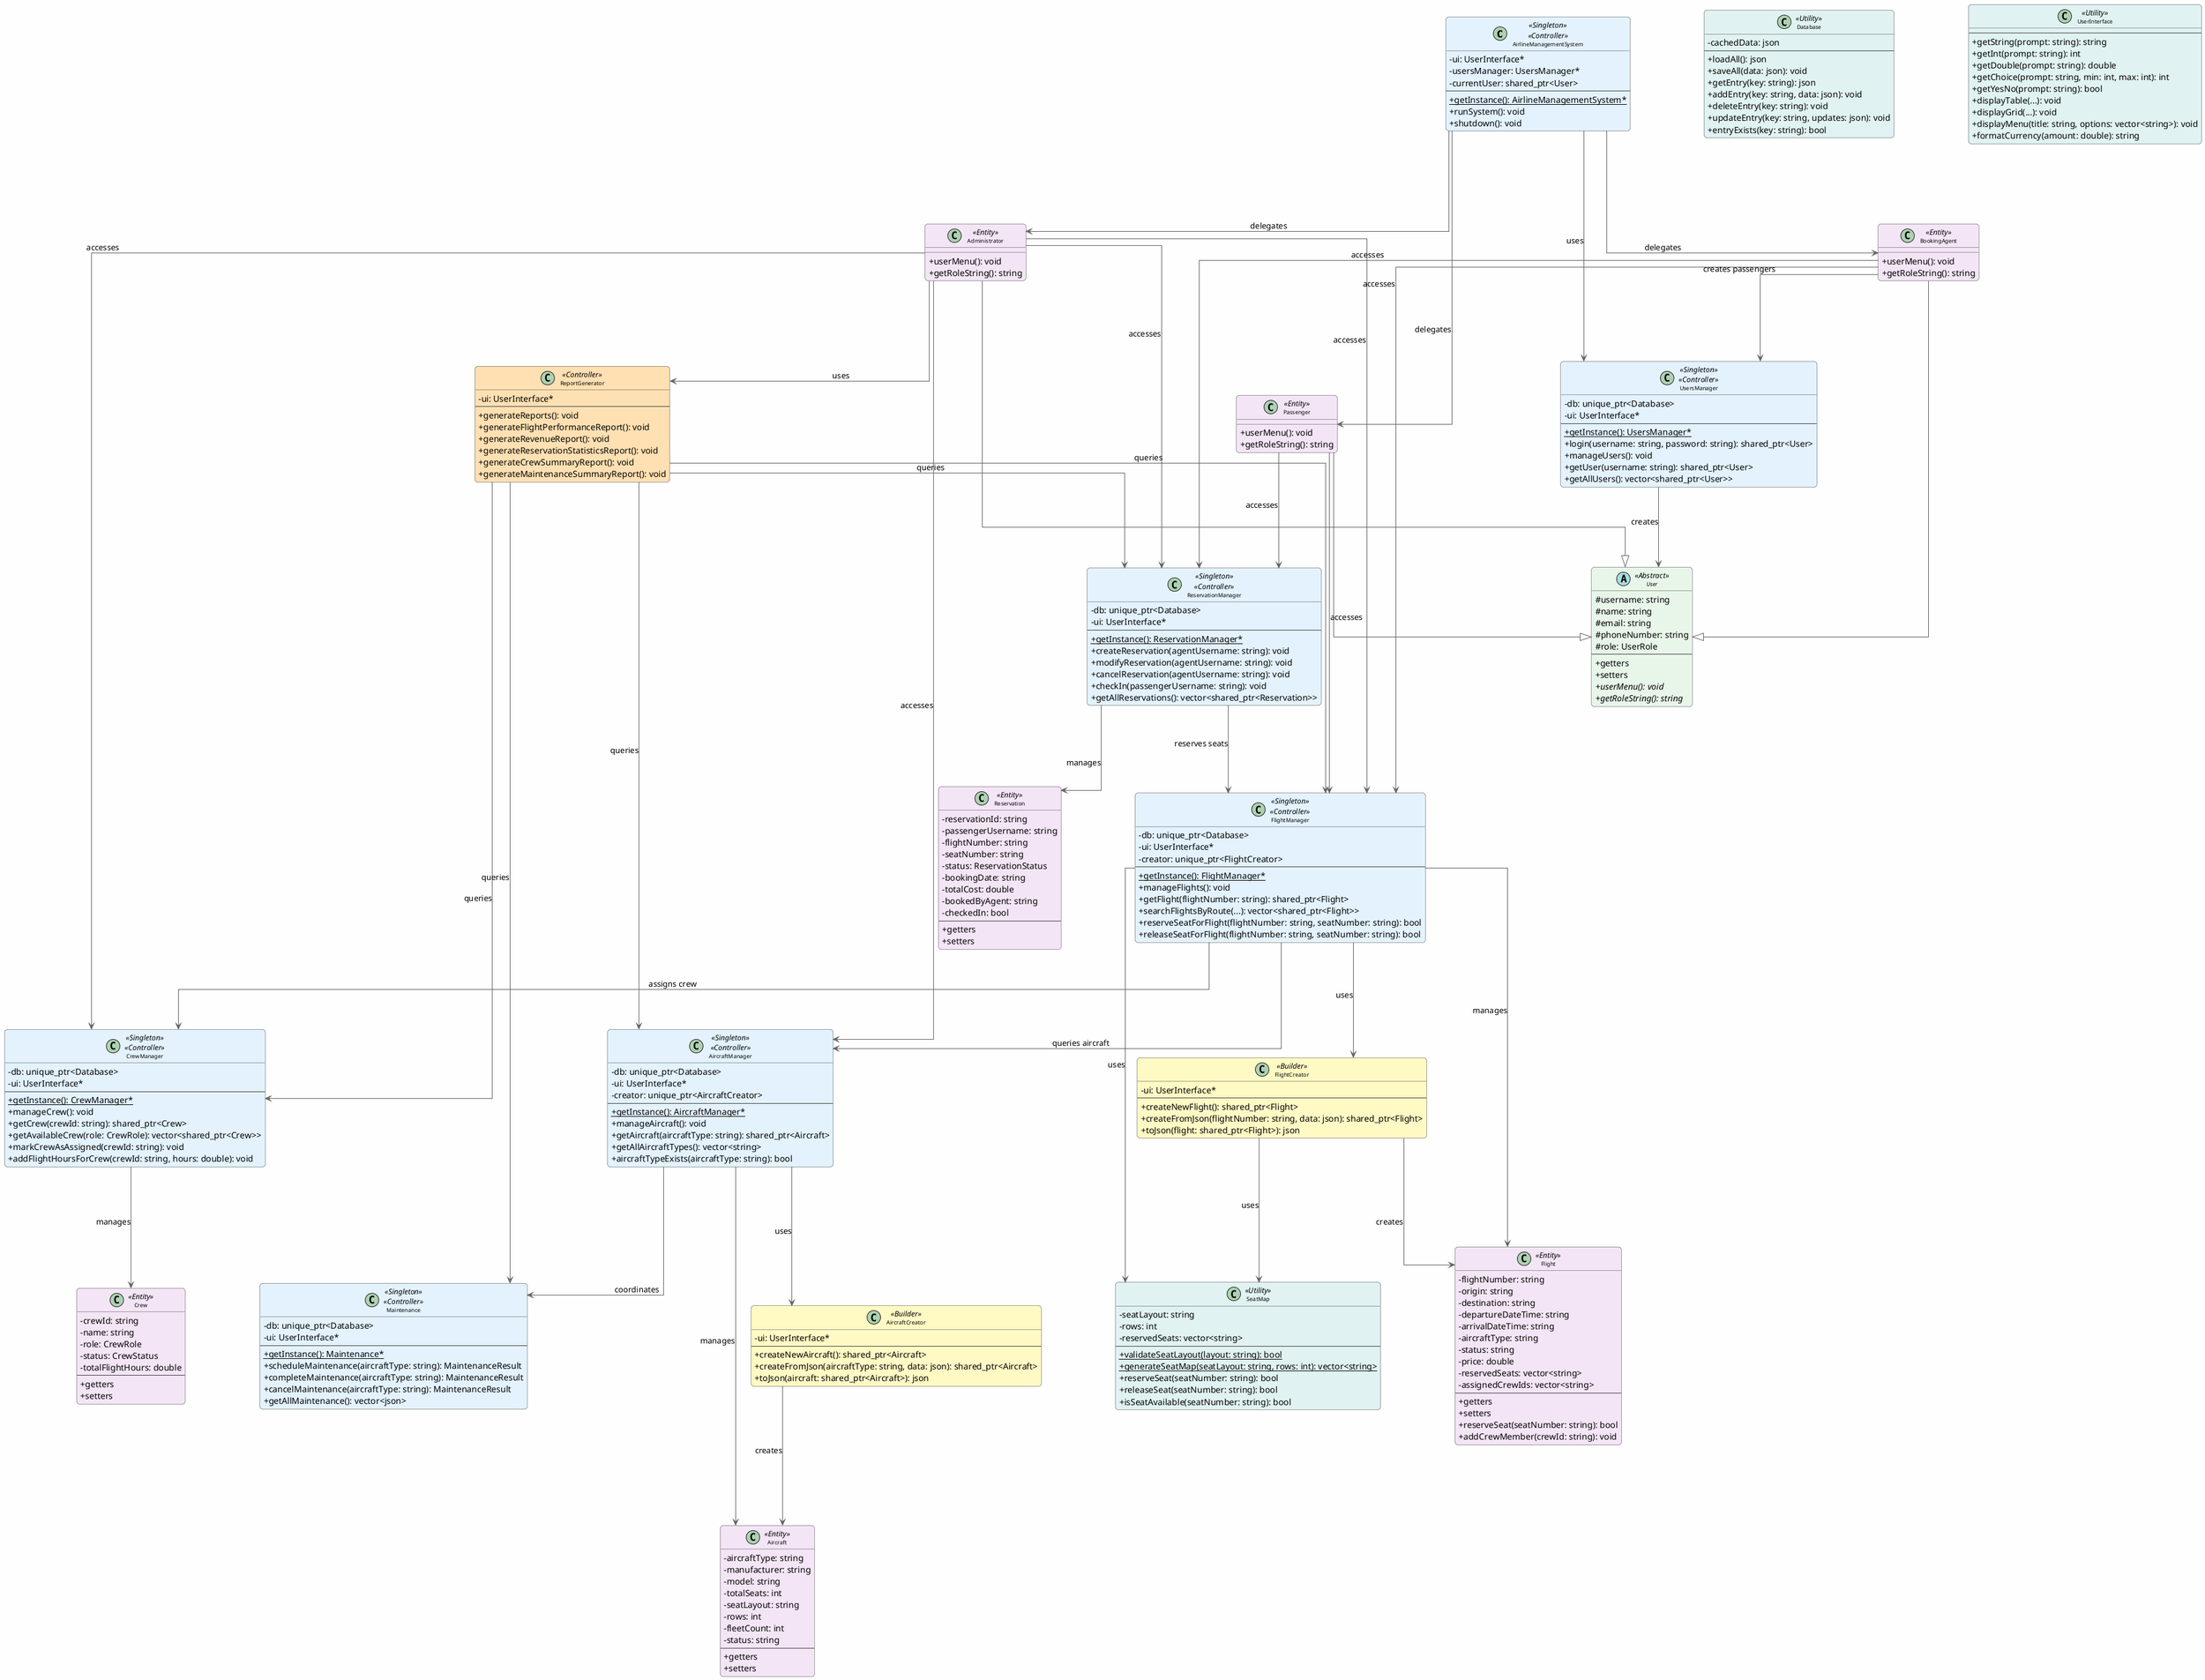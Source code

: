 @startuml Airline_Management_System

' ==================== Styling Configuration ====================
skinparam classAttributeIconSize 0
skinparam linetype ortho
skinparam backgroundColor #FEFEFE
skinparam roundcorner 10
skinparam shadowing false
skinparam nodesep 120
skinparam ranksep 130
skinparam minClassWidth 120

' Class styling
skinparam class {
  BackgroundColor<<Abstract>> #E8F5E9
  BackgroundColor<<Singleton>> #E3F2FD
  BackgroundColor<<Entity>> #F3E5F5
  BackgroundColor<<Controller>> #FFE0B2
  BackgroundColor<<Utility>> #E0F2F1
  BackgroundColor<<Builder>> #FFF9C4
  BorderColor #424242
  ArrowColor #616161
  FontName Arial
  FontSize 9
}

' Entry Point
class AirlineManagementSystem <<Singleton>> <<Controller>> {
  - ui: UserInterface*
  - usersManager: UsersManager*
  - currentUser: shared_ptr<User>
  ---
  + {static} getInstance(): AirlineManagementSystem*
  + runSystem(): void
  + shutdown(): void
}

' User Management
abstract class User <<Abstract>> {
  # username: string
  # name: string
  # email: string
  # phoneNumber: string
  # role: UserRole
  ---
  + getters
  + setters
  + {abstract} userMenu(): void
  + {abstract} getRoleString(): string
}

class Administrator <<Entity>> {
  + userMenu(): void
  + getRoleString(): string
}

class BookingAgent <<Entity>> {
  + userMenu(): void
  + getRoleString(): string
}

class Passenger <<Entity>> {
  + userMenu(): void
  + getRoleString(): string
}

class UsersManager <<Singleton>> <<Controller>> {
  - db: unique_ptr<Database>
  - ui: UserInterface*
  ---
  + {static} getInstance(): UsersManager*
  + login(username: string, password: string): shared_ptr<User>
  + manageUsers(): void
  + getUser(username: string): shared_ptr<User>
  + getAllUsers(): vector<shared_ptr<User>>
}

' Aircraft Management
class Aircraft <<Entity>> {
  - aircraftType: string
  - manufacturer: string
  - model: string
  - totalSeats: int
  - seatLayout: string
  - rows: int
  - fleetCount: int
  - status: string
  ---
  + getters
  + setters
}

class AircraftCreator <<Builder>> {
  - ui: UserInterface*
  ---
  + createNewAircraft(): shared_ptr<Aircraft>
  + createFromJson(aircraftType: string, data: json): shared_ptr<Aircraft>
  + toJson(aircraft: shared_ptr<Aircraft>): json
}

class AircraftManager <<Singleton>> <<Controller>> {
  - db: unique_ptr<Database>
  - ui: UserInterface*
  - creator: unique_ptr<AircraftCreator>
  ---
  + {static} getInstance(): AircraftManager*
  + manageAircraft(): void
  + getAircraft(aircraftType: string): shared_ptr<Aircraft>
  + getAllAircraftTypes(): vector<string>
  + aircraftTypeExists(aircraftType: string): bool
}

class Maintenance <<Singleton>> <<Controller>> {
  - db: unique_ptr<Database>
  - ui: UserInterface*
  ---
  + {static} getInstance(): Maintenance*
  + scheduleMaintenance(aircraftType: string): MaintenanceResult
  + completeMaintenance(aircraftType: string): MaintenanceResult
  + cancelMaintenance(aircraftType: string): MaintenanceResult
  + getAllMaintenance(): vector<json>
}

' Crew Management
class Crew <<Entity>> {
  - crewId: string
  - name: string
  - role: CrewRole
  - status: CrewStatus
  - totalFlightHours: double
  ---
  + getters
  + setters
}

class CrewManager <<Singleton>> <<Controller>> {
  - db: unique_ptr<Database>
  - ui: UserInterface*
  ---
  + {static} getInstance(): CrewManager*
  + manageCrew(): void
  + getCrew(crewId: string): shared_ptr<Crew>
  + getAvailableCrew(role: CrewRole): vector<shared_ptr<Crew>>
  + markCrewAsAssigned(crewId: string): void
  + addFlightHoursForCrew(crewId: string, hours: double): void
}

' Flight Management
class SeatMap <<Utility>> {
  - seatLayout: string
  - rows: int
  - reservedSeats: vector<string>
  ---
  + {static} validateSeatLayout(layout: string): bool
  + {static} generateSeatMap(seatLayout: string, rows: int): vector<string>
  + reserveSeat(seatNumber: string): bool
  + releaseSeat(seatNumber: string): bool
  + isSeatAvailable(seatNumber: string): bool
}

class Flight <<Entity>> {
  - flightNumber: string
  - origin: string
  - destination: string
  - departureDateTime: string
  - arrivalDateTime: string
  - aircraftType: string
  - status: string
  - price: double
  - reservedSeats: vector<string>
  - assignedCrewIds: vector<string>
  ---
  + getters
  + setters
  + reserveSeat(seatNumber: string): bool
  + addCrewMember(crewId: string): void
}

class FlightCreator <<Builder>> {
  - ui: UserInterface*
  ---
  + createNewFlight(): shared_ptr<Flight>
  + createFromJson(flightNumber: string, data: json): shared_ptr<Flight>
  + toJson(flight: shared_ptr<Flight>): json
}

class FlightManager <<Singleton>> <<Controller>> {
  - db: unique_ptr<Database>
  - ui: UserInterface*
  - creator: unique_ptr<FlightCreator>
  ---
  + {static} getInstance(): FlightManager*
  + manageFlights(): void
  + getFlight(flightNumber: string): shared_ptr<Flight>
  + searchFlightsByRoute(...): vector<shared_ptr<Flight>>
  + reserveSeatForFlight(flightNumber: string, seatNumber: string): bool
  + releaseSeatForFlight(flightNumber: string, seatNumber: string): bool
}

' Reservation Management
class Reservation <<Entity>> {
  - reservationId: string
  - passengerUsername: string
  - flightNumber: string
  - seatNumber: string
  - status: ReservationStatus
  - bookingDate: string
  - totalCost: double
  - bookedByAgent: string
  - checkedIn: bool
  ---
  + getters
  + setters
}

class ReservationManager <<Singleton>> <<Controller>> {
  - db: unique_ptr<Database>
  - ui: UserInterface*
  ---
  + {static} getInstance(): ReservationManager*
  + createReservation(agentUsername: string): void
  + modifyReservation(agentUsername: string): void
  + cancelReservation(agentUsername: string): void
  + checkIn(passengerUsername: string): void
  + getAllReservations(): vector<shared_ptr<Reservation>>
}

' Utils
class Database <<Utility>> {
  - cachedData: json
  ---
  + loadAll(): json
  + saveAll(data: json): void
  + getEntry(key: string): json
  + addEntry(key: string, data: json): void
  + deleteEntry(key: string): void
  + updateEntry(key: string, updates: json): void
  + entryExists(key: string): bool
}

class UserInterface <<Utility>> {
  ---
  + getString(prompt: string): string
  + getInt(prompt: string): int
  + getDouble(prompt: string): double
  + getChoice(prompt: string, min: int, max: int): int
  + getYesNo(prompt: string): bool
  + displayTable(...): void
  + displayGrid(...): void
  + displayMenu(title: string, options: vector<string>): void
  + formatCurrency(amount: double): string
}

' Reporting
class ReportGenerator <<Controller>> {
  - ui: UserInterface*
  ---
  + generateReports(): void
  + generateFlightPerformanceReport(): void
  + generateRevenueReport(): void
  + generateReservationStatisticsReport(): void
  + generateCrewSummaryReport(): void
  + generateMaintenanceSummaryReport(): void
}

' Relationships
Administrator --|> User
BookingAgent --|> User
Passenger --|> User

UsersManager --> User : creates

AircraftCreator --> Aircraft : creates
AircraftManager --> Aircraft : manages
AircraftManager --> AircraftCreator : uses
AircraftManager --> Maintenance : coordinates

CrewManager --> Crew : manages

FlightCreator --> Flight : creates
FlightCreator --> SeatMap : uses
FlightManager --> Flight : manages
FlightManager --> FlightCreator : uses
FlightManager --> SeatMap : uses

ReservationManager --> Reservation : manages

AirlineManagementSystem --> UsersManager : uses
AirlineManagementSystem --> Administrator : delegates
AirlineManagementSystem --> BookingAgent : delegates
AirlineManagementSystem --> Passenger : delegates

Administrator --> AircraftManager : accesses
Administrator --> FlightManager : accesses
Administrator --> CrewManager : accesses
Administrator --> ReservationManager : accesses
Administrator --> ReportGenerator : uses

BookingAgent --> FlightManager : accesses
BookingAgent --> ReservationManager : accesses
BookingAgent --> UsersManager : creates passengers

Passenger --> FlightManager : accesses
Passenger --> ReservationManager : accesses

FlightManager --> AircraftManager : queries aircraft
FlightManager --> CrewManager : assigns crew

ReservationManager --> FlightManager : reserves seats

ReportGenerator --> FlightManager : queries
ReportGenerator --> ReservationManager : queries
ReportGenerator --> CrewManager : queries
ReportGenerator --> AircraftManager : queries
ReportGenerator --> Maintenance : queries

@enduml